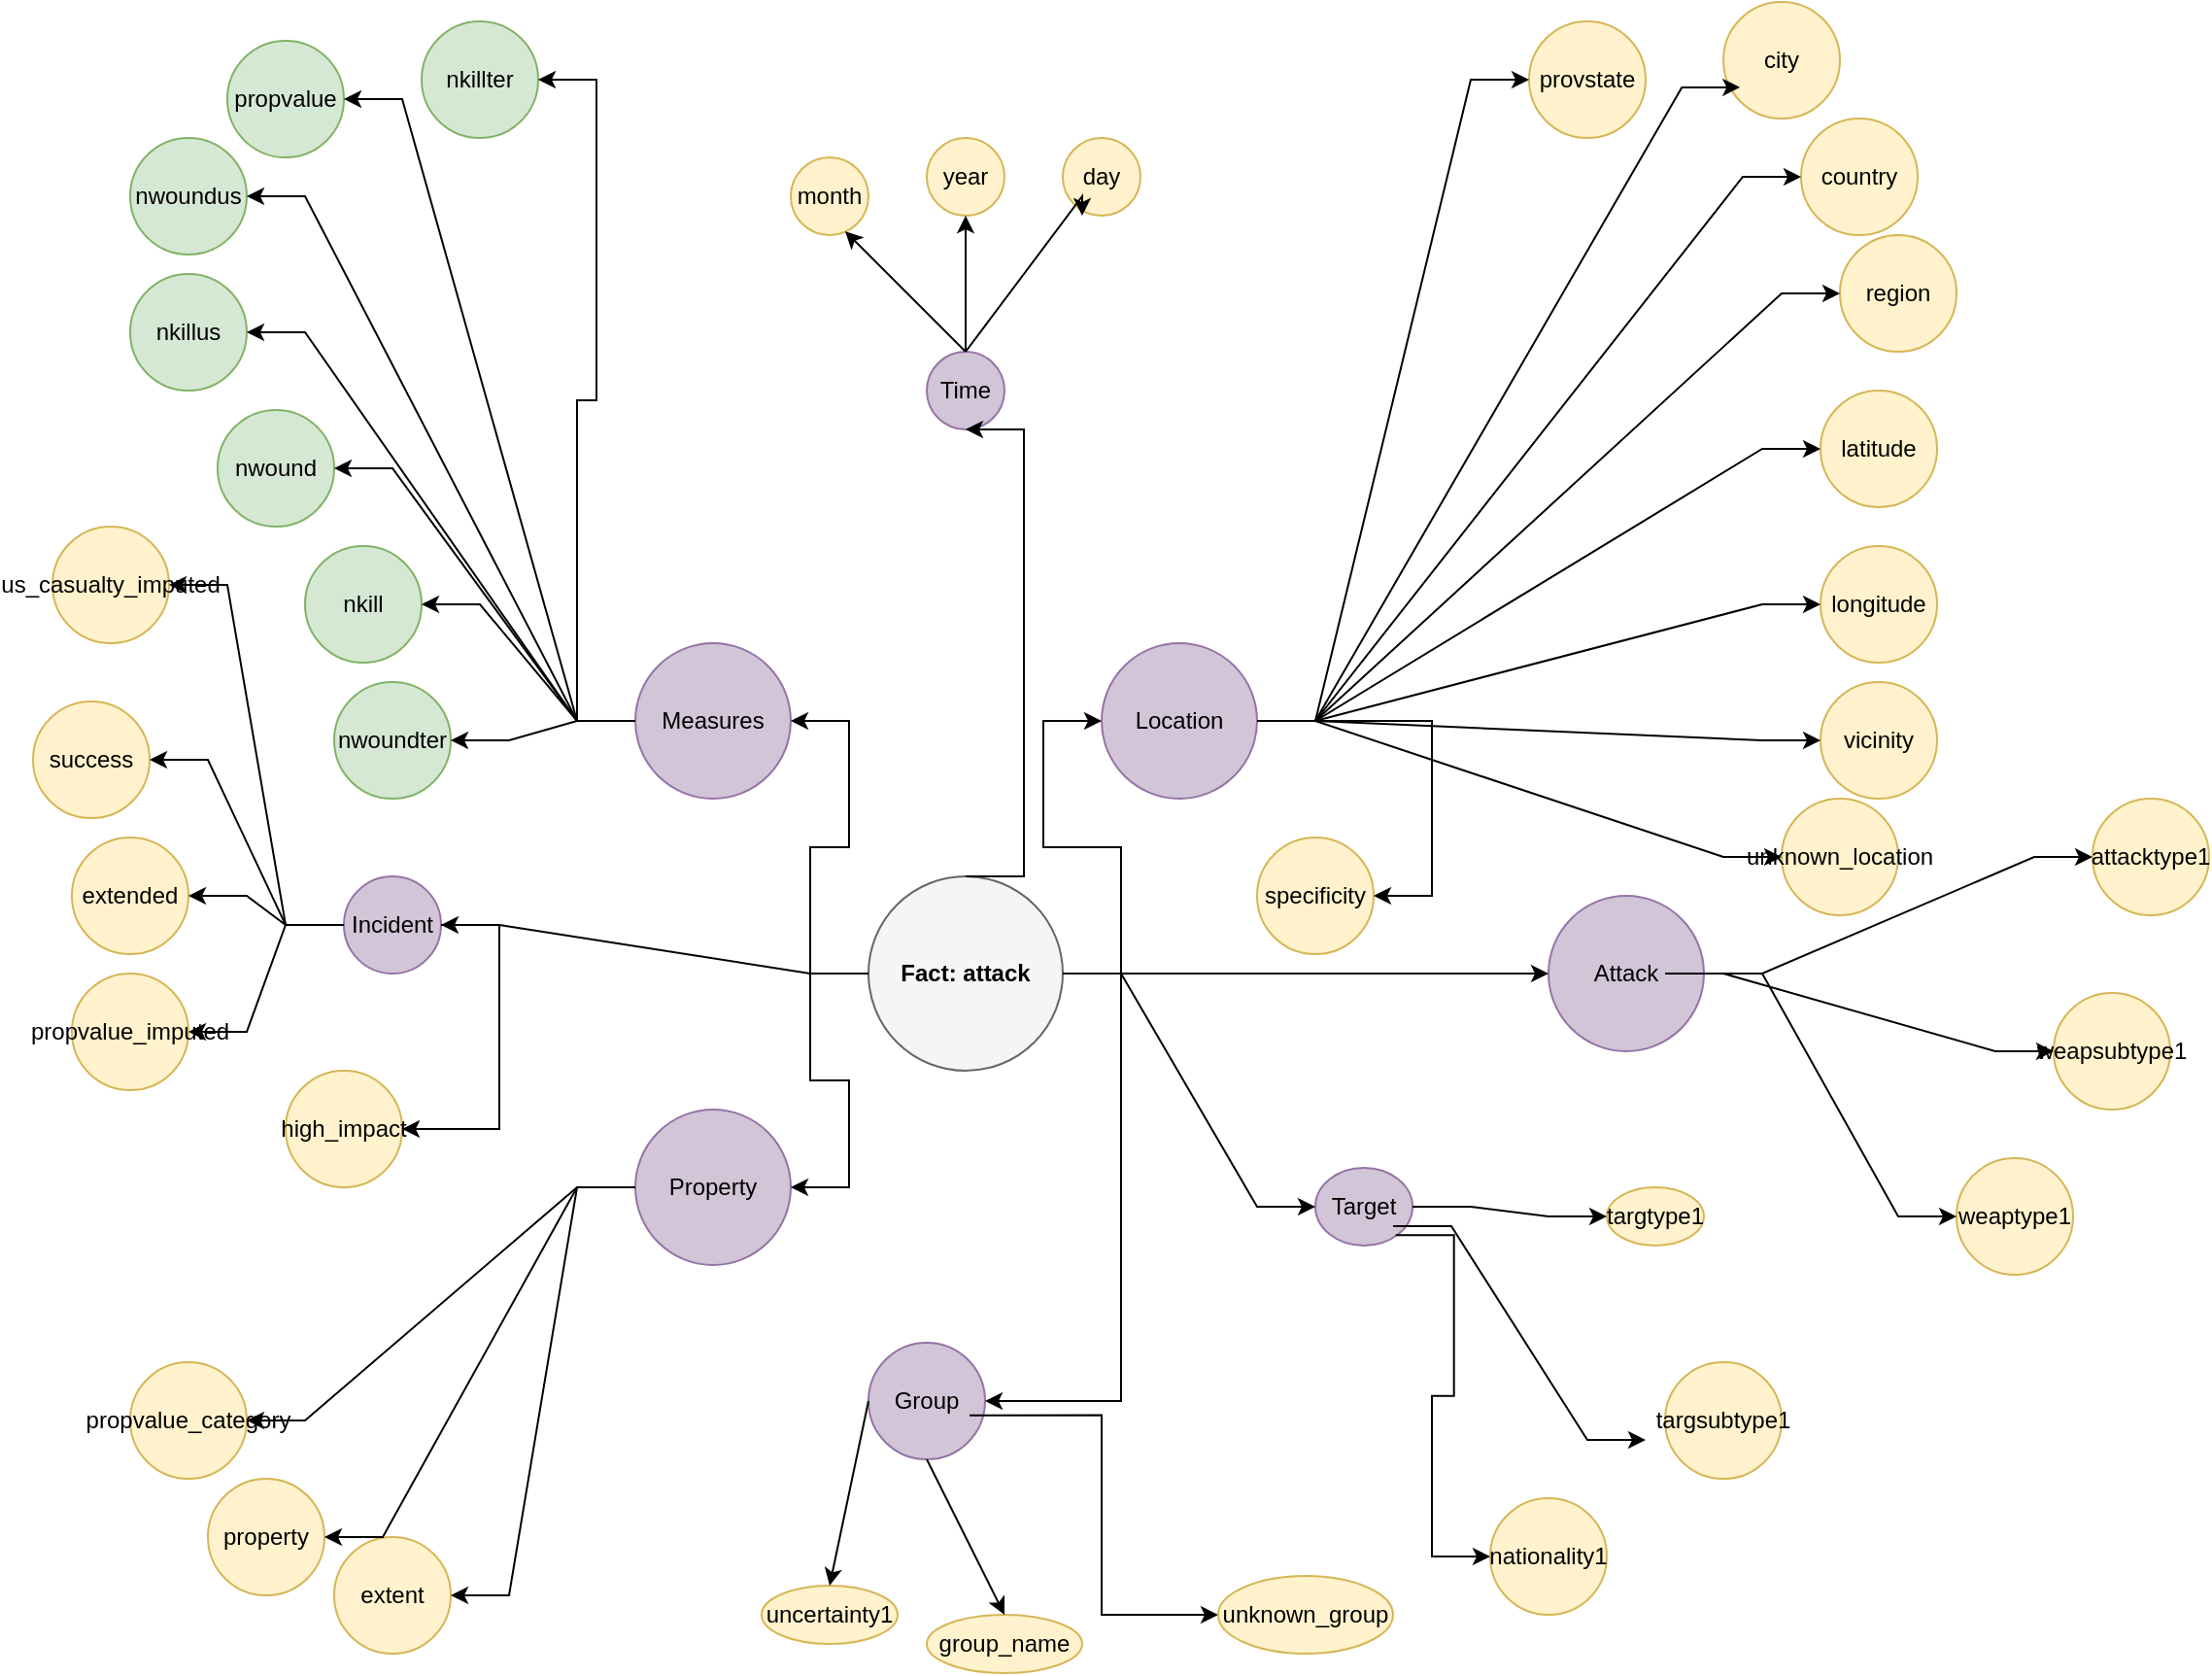 <mxfile version="27.1.1">
  <diagram name="Attack Fact Radial Attribute Tree" id="lgbmLc-FDVAY46Wnlkq8">
    <mxGraphModel dx="1556" dy="920" grid="1" gridSize="10" guides="1" tooltips="1" connect="1" arrows="1" fold="1" page="1" pageScale="1" pageWidth="827" pageHeight="1169" math="0" shadow="0">
      <root>
        <mxCell id="0" />
        <mxCell id="1" parent="0" />
        <mxCell id="WaPn43PhG6GEI0heGWoS-1" value="Fact: attack" style="shape=ellipse;whiteSpace=wrap;html=1;fillColor=#f5f5f5;strokeColor=#666666;fontStyle=1" vertex="1" parent="1">
          <mxGeometry x="450" y="450" width="100" height="100" as="geometry" />
        </mxCell>
        <mxCell id="WaPn43PhG6GEI0heGWoS-2" value="Time" style="shape=ellipse;whiteSpace=wrap;html=1;fillColor=#d1c5d7;strokeColor=#9673a6;" vertex="1" parent="1">
          <mxGeometry x="480" y="180" width="40" height="40" as="geometry" />
        </mxCell>
        <mxCell id="WaPn43PhG6GEI0heGWoS-3" value="" style="edgeStyle=entityRelationEdgeStyle;rounded=0;html=1;entryX=0.5;entryY=1;entryDx=0;entryDy=0;exitX=0.5;exitY=0;exitDx=0;exitDy=0;" edge="1" parent="1" source="WaPn43PhG6GEI0heGWoS-1" target="WaPn43PhG6GEI0heGWoS-2">
          <mxGeometry relative="1" as="geometry">
            <mxPoint x="490" y="510" as="sourcePoint" />
            <mxPoint x="460" y="210" as="targetPoint" />
            <Array as="points">
              <mxPoint x="500" y="450" />
              <mxPoint x="500" y="480" />
            </Array>
          </mxGeometry>
        </mxCell>
        <mxCell id="WaPn43PhG6GEI0heGWoS-4" value="year" style="shape=ellipse;whiteSpace=wrap;html=1;fillColor=#fff2cc;strokeColor=#d6b656;" vertex="1" parent="1">
          <mxGeometry x="480" y="70" width="40" height="40" as="geometry" />
        </mxCell>
        <mxCell id="WaPn43PhG6GEI0heGWoS-6" value="month" style="shape=ellipse;whiteSpace=wrap;html=1;fillColor=#fff2cc;strokeColor=#d6b656;" vertex="1" parent="1">
          <mxGeometry x="410" y="80" width="40" height="40" as="geometry" />
        </mxCell>
        <mxCell id="WaPn43PhG6GEI0heGWoS-8" value="day" style="shape=ellipse;whiteSpace=wrap;html=1;fillColor=#fff2cc;strokeColor=#d6b656;" vertex="1" parent="1">
          <mxGeometry x="550" y="70" width="40" height="40" as="geometry" />
        </mxCell>
        <mxCell id="WaPn43PhG6GEI0heGWoS-10" value="Location" style="shape=ellipse;whiteSpace=wrap;html=1;fillColor=#d1c5d7;strokeColor=#9673a6;" vertex="1" parent="1">
          <mxGeometry x="570" y="330" width="80" height="80" as="geometry" />
        </mxCell>
        <mxCell id="WaPn43PhG6GEI0heGWoS-11" value="" style="edgeStyle=entityRelationEdgeStyle;rounded=0;html=1;" edge="1" parent="1" source="WaPn43PhG6GEI0heGWoS-1" target="WaPn43PhG6GEI0heGWoS-10">
          <mxGeometry relative="1" as="geometry" />
        </mxCell>
        <mxCell id="WaPn43PhG6GEI0heGWoS-12" value="region" style="shape=ellipse;whiteSpace=wrap;html=1;fillColor=#fff2cc;strokeColor=#d6b656;" vertex="1" parent="1">
          <mxGeometry x="950" y="120" width="60" height="60" as="geometry" />
        </mxCell>
        <mxCell id="WaPn43PhG6GEI0heGWoS-13" value="" style="edgeStyle=entityRelationEdgeStyle;rounded=0;html=1;" edge="1" parent="1" source="WaPn43PhG6GEI0heGWoS-10" target="WaPn43PhG6GEI0heGWoS-12">
          <mxGeometry relative="1" as="geometry" />
        </mxCell>
        <mxCell id="WaPn43PhG6GEI0heGWoS-14" value="country" style="shape=ellipse;whiteSpace=wrap;html=1;fillColor=#fff2cc;strokeColor=#d6b656;" vertex="1" parent="1">
          <mxGeometry x="930" y="60" width="60" height="60" as="geometry" />
        </mxCell>
        <mxCell id="WaPn43PhG6GEI0heGWoS-15" value="" style="edgeStyle=entityRelationEdgeStyle;rounded=0;html=1;" edge="1" parent="1" target="WaPn43PhG6GEI0heGWoS-14">
          <mxGeometry relative="1" as="geometry">
            <mxPoint x="650" y="370" as="sourcePoint" />
          </mxGeometry>
        </mxCell>
        <mxCell id="WaPn43PhG6GEI0heGWoS-16" value="provstate" style="shape=ellipse;whiteSpace=wrap;html=1;fillColor=#fff2cc;strokeColor=#d6b656;" vertex="1" parent="1">
          <mxGeometry x="790" y="10" width="60" height="60" as="geometry" />
        </mxCell>
        <mxCell id="WaPn43PhG6GEI0heGWoS-17" value="" style="edgeStyle=entityRelationEdgeStyle;rounded=0;html=1;" edge="1" parent="1" target="WaPn43PhG6GEI0heGWoS-16">
          <mxGeometry relative="1" as="geometry">
            <mxPoint x="650" y="370" as="sourcePoint" />
          </mxGeometry>
        </mxCell>
        <mxCell id="WaPn43PhG6GEI0heGWoS-18" value="city" style="shape=ellipse;whiteSpace=wrap;html=1;fillColor=#fff2cc;strokeColor=#d6b656;" vertex="1" parent="1">
          <mxGeometry x="890" width="60" height="60" as="geometry" />
        </mxCell>
        <mxCell id="WaPn43PhG6GEI0heGWoS-20" value="latitude" style="shape=ellipse;whiteSpace=wrap;html=1;fillColor=#fff2cc;strokeColor=#d6b656;" vertex="1" parent="1">
          <mxGeometry x="940" y="200" width="60" height="60" as="geometry" />
        </mxCell>
        <mxCell id="WaPn43PhG6GEI0heGWoS-21" value="" style="edgeStyle=entityRelationEdgeStyle;rounded=0;html=1;" edge="1" parent="1" source="WaPn43PhG6GEI0heGWoS-10" target="WaPn43PhG6GEI0heGWoS-20">
          <mxGeometry relative="1" as="geometry" />
        </mxCell>
        <mxCell id="WaPn43PhG6GEI0heGWoS-22" value="longitude" style="shape=ellipse;whiteSpace=wrap;html=1;fillColor=#fff2cc;strokeColor=#d6b656;" vertex="1" parent="1">
          <mxGeometry x="940" y="280" width="60" height="60" as="geometry" />
        </mxCell>
        <mxCell id="WaPn43PhG6GEI0heGWoS-23" value="" style="edgeStyle=entityRelationEdgeStyle;rounded=0;html=1;" edge="1" parent="1" source="WaPn43PhG6GEI0heGWoS-10" target="WaPn43PhG6GEI0heGWoS-22">
          <mxGeometry relative="1" as="geometry" />
        </mxCell>
        <mxCell id="WaPn43PhG6GEI0heGWoS-24" value="specificity" style="shape=ellipse;whiteSpace=wrap;html=1;fillColor=#fff2cc;strokeColor=#d6b656;" vertex="1" parent="1">
          <mxGeometry x="650" y="430" width="60" height="60" as="geometry" />
        </mxCell>
        <mxCell id="WaPn43PhG6GEI0heGWoS-25" value="" style="edgeStyle=entityRelationEdgeStyle;rounded=0;html=1;" edge="1" parent="1" source="WaPn43PhG6GEI0heGWoS-10" target="WaPn43PhG6GEI0heGWoS-24">
          <mxGeometry relative="1" as="geometry" />
        </mxCell>
        <mxCell id="WaPn43PhG6GEI0heGWoS-26" value="vicinity" style="shape=ellipse;whiteSpace=wrap;html=1;fillColor=#fff2cc;strokeColor=#d6b656;" vertex="1" parent="1">
          <mxGeometry x="940" y="350" width="60" height="60" as="geometry" />
        </mxCell>
        <mxCell id="WaPn43PhG6GEI0heGWoS-27" value="" style="edgeStyle=entityRelationEdgeStyle;rounded=0;html=1;" edge="1" parent="1" source="WaPn43PhG6GEI0heGWoS-10" target="WaPn43PhG6GEI0heGWoS-26">
          <mxGeometry relative="1" as="geometry" />
        </mxCell>
        <mxCell id="WaPn43PhG6GEI0heGWoS-28" value="unknown_location" style="shape=ellipse;whiteSpace=wrap;html=1;fillColor=#fff2cc;strokeColor=#d6b656;" vertex="1" parent="1">
          <mxGeometry x="920" y="410" width="60" height="60" as="geometry" />
        </mxCell>
        <mxCell id="WaPn43PhG6GEI0heGWoS-29" value="" style="edgeStyle=entityRelationEdgeStyle;rounded=0;html=1;" edge="1" parent="1" source="WaPn43PhG6GEI0heGWoS-10" target="WaPn43PhG6GEI0heGWoS-28">
          <mxGeometry relative="1" as="geometry" />
        </mxCell>
        <mxCell id="WaPn43PhG6GEI0heGWoS-30" value="Attack" style="shape=ellipse;whiteSpace=wrap;html=1;fillColor=#d1c5d7;strokeColor=#9673a6;" vertex="1" parent="1">
          <mxGeometry x="800" y="460" width="80" height="80" as="geometry" />
        </mxCell>
        <mxCell id="WaPn43PhG6GEI0heGWoS-31" value="" style="edgeStyle=entityRelationEdgeStyle;rounded=0;html=1;" edge="1" parent="1" source="WaPn43PhG6GEI0heGWoS-1" target="WaPn43PhG6GEI0heGWoS-30">
          <mxGeometry relative="1" as="geometry" />
        </mxCell>
        <mxCell id="WaPn43PhG6GEI0heGWoS-32" value="attacktype1" style="shape=ellipse;whiteSpace=wrap;html=1;fillColor=#fff2cc;strokeColor=#d6b656;" vertex="1" parent="1">
          <mxGeometry x="1080" y="410" width="60" height="60" as="geometry" />
        </mxCell>
        <mxCell id="WaPn43PhG6GEI0heGWoS-33" value="" style="edgeStyle=entityRelationEdgeStyle;rounded=0;html=1;" edge="1" parent="1" source="WaPn43PhG6GEI0heGWoS-30" target="WaPn43PhG6GEI0heGWoS-32">
          <mxGeometry relative="1" as="geometry" />
        </mxCell>
        <mxCell id="WaPn43PhG6GEI0heGWoS-34" value="weaptype1" style="shape=ellipse;whiteSpace=wrap;html=1;fillColor=#fff2cc;strokeColor=#d6b656;" vertex="1" parent="1">
          <mxGeometry x="1010" y="595" width="60" height="60" as="geometry" />
        </mxCell>
        <mxCell id="WaPn43PhG6GEI0heGWoS-35" value="" style="edgeStyle=entityRelationEdgeStyle;rounded=0;html=1;" edge="1" parent="1" target="WaPn43PhG6GEI0heGWoS-34">
          <mxGeometry relative="1" as="geometry">
            <mxPoint x="880" y="500" as="sourcePoint" />
          </mxGeometry>
        </mxCell>
        <mxCell id="WaPn43PhG6GEI0heGWoS-38" value="Target" style="shape=ellipse;whiteSpace=wrap;html=1;fillColor=#d1c5d7;strokeColor=#9673a6;" vertex="1" parent="1">
          <mxGeometry x="680" y="600" width="50" height="40" as="geometry" />
        </mxCell>
        <mxCell id="WaPn43PhG6GEI0heGWoS-39" value="" style="edgeStyle=entityRelationEdgeStyle;rounded=0;html=1;" edge="1" parent="1" source="WaPn43PhG6GEI0heGWoS-1" target="WaPn43PhG6GEI0heGWoS-38">
          <mxGeometry relative="1" as="geometry" />
        </mxCell>
        <mxCell id="WaPn43PhG6GEI0heGWoS-40" value="targtype1" style="shape=ellipse;whiteSpace=wrap;html=1;fillColor=#fff2cc;strokeColor=#d6b656;" vertex="1" parent="1">
          <mxGeometry x="830" y="610" width="50" height="30" as="geometry" />
        </mxCell>
        <mxCell id="WaPn43PhG6GEI0heGWoS-41" value="" style="edgeStyle=entityRelationEdgeStyle;rounded=0;html=1;" edge="1" parent="1" source="WaPn43PhG6GEI0heGWoS-38" target="WaPn43PhG6GEI0heGWoS-40">
          <mxGeometry relative="1" as="geometry" />
        </mxCell>
        <mxCell id="WaPn43PhG6GEI0heGWoS-42" value="targsubtype1" style="shape=ellipse;whiteSpace=wrap;html=1;fillColor=#fff2cc;strokeColor=#d6b656;" vertex="1" parent="1">
          <mxGeometry x="860" y="700" width="60" height="60" as="geometry" />
        </mxCell>
        <mxCell id="WaPn43PhG6GEI0heGWoS-43" value="" style="edgeStyle=entityRelationEdgeStyle;rounded=0;html=1;" edge="1" parent="1">
          <mxGeometry relative="1" as="geometry">
            <mxPoint x="720" y="630" as="sourcePoint" />
            <mxPoint x="850" y="740" as="targetPoint" />
          </mxGeometry>
        </mxCell>
        <mxCell id="WaPn43PhG6GEI0heGWoS-44" value="nationality1" style="shape=ellipse;whiteSpace=wrap;html=1;fillColor=#fff2cc;strokeColor=#d6b656;" vertex="1" parent="1">
          <mxGeometry x="770" y="770" width="60" height="60" as="geometry" />
        </mxCell>
        <mxCell id="WaPn43PhG6GEI0heGWoS-45" value="" style="edgeStyle=entityRelationEdgeStyle;rounded=0;html=1;exitX=0.827;exitY=0.867;exitDx=0;exitDy=0;exitPerimeter=0;" edge="1" parent="1" source="WaPn43PhG6GEI0heGWoS-38" target="WaPn43PhG6GEI0heGWoS-44">
          <mxGeometry relative="1" as="geometry">
            <Array as="points">
              <mxPoint x="770" y="750" />
            </Array>
          </mxGeometry>
        </mxCell>
        <mxCell id="WaPn43PhG6GEI0heGWoS-46" value="Group" style="shape=ellipse;whiteSpace=wrap;html=1;fillColor=#d1c5d7;strokeColor=#9673a6;" vertex="1" parent="1">
          <mxGeometry x="450" y="690" width="60" height="60" as="geometry" />
        </mxCell>
        <mxCell id="WaPn43PhG6GEI0heGWoS-47" value="" style="edgeStyle=entityRelationEdgeStyle;rounded=0;html=1;" edge="1" parent="1" source="WaPn43PhG6GEI0heGWoS-1" target="WaPn43PhG6GEI0heGWoS-46">
          <mxGeometry relative="1" as="geometry" />
        </mxCell>
        <mxCell id="WaPn43PhG6GEI0heGWoS-94" style="edgeStyle=orthogonalEdgeStyle;rounded=0;orthogonalLoop=1;jettySize=auto;html=1;exitX=0.867;exitY=0.622;exitDx=0;exitDy=0;entryX=0;entryY=0.5;entryDx=0;entryDy=0;exitPerimeter=0;" edge="1" parent="1" source="WaPn43PhG6GEI0heGWoS-46" target="WaPn43PhG6GEI0heGWoS-52">
          <mxGeometry relative="1" as="geometry" />
        </mxCell>
        <mxCell id="WaPn43PhG6GEI0heGWoS-48" value="group_name" style="shape=ellipse;whiteSpace=wrap;html=1;fillColor=#fff2cc;strokeColor=#d6b656;" vertex="1" parent="1">
          <mxGeometry x="480" y="830" width="80" height="30" as="geometry" />
        </mxCell>
        <mxCell id="WaPn43PhG6GEI0heGWoS-50" value="uncertainty1" style="shape=ellipse;whiteSpace=wrap;html=1;fillColor=#fff2cc;strokeColor=#d6b656;" vertex="1" parent="1">
          <mxGeometry x="395" y="815" width="70" height="30" as="geometry" />
        </mxCell>
        <mxCell id="WaPn43PhG6GEI0heGWoS-52" value="unknown_group" style="shape=ellipse;whiteSpace=wrap;html=1;fillColor=#fff2cc;strokeColor=#d6b656;" vertex="1" parent="1">
          <mxGeometry x="630" y="810" width="90" height="40" as="geometry" />
        </mxCell>
        <mxCell id="WaPn43PhG6GEI0heGWoS-54" value="Property" style="shape=ellipse;whiteSpace=wrap;html=1;fillColor=#d1c5d7;strokeColor=#9673a6;" vertex="1" parent="1">
          <mxGeometry x="330" y="570" width="80" height="80" as="geometry" />
        </mxCell>
        <mxCell id="WaPn43PhG6GEI0heGWoS-55" value="" style="edgeStyle=entityRelationEdgeStyle;rounded=0;html=1;" edge="1" parent="1" source="WaPn43PhG6GEI0heGWoS-1" target="WaPn43PhG6GEI0heGWoS-54">
          <mxGeometry relative="1" as="geometry" />
        </mxCell>
        <mxCell id="WaPn43PhG6GEI0heGWoS-56" value="extent" style="shape=ellipse;whiteSpace=wrap;html=1;fillColor=#fff2cc;strokeColor=#d6b656;" vertex="1" parent="1">
          <mxGeometry x="175" y="790" width="60" height="60" as="geometry" />
        </mxCell>
        <mxCell id="WaPn43PhG6GEI0heGWoS-57" value="" style="edgeStyle=entityRelationEdgeStyle;rounded=0;html=1;" edge="1" parent="1" source="WaPn43PhG6GEI0heGWoS-54" target="WaPn43PhG6GEI0heGWoS-56">
          <mxGeometry relative="1" as="geometry" />
        </mxCell>
        <mxCell id="WaPn43PhG6GEI0heGWoS-58" value="property" style="shape=ellipse;whiteSpace=wrap;html=1;fillColor=#fff2cc;strokeColor=#d6b656;" vertex="1" parent="1">
          <mxGeometry x="110" y="760" width="60" height="60" as="geometry" />
        </mxCell>
        <mxCell id="WaPn43PhG6GEI0heGWoS-59" value="" style="edgeStyle=entityRelationEdgeStyle;rounded=0;html=1;" edge="1" parent="1" source="WaPn43PhG6GEI0heGWoS-54" target="WaPn43PhG6GEI0heGWoS-58">
          <mxGeometry relative="1" as="geometry" />
        </mxCell>
        <mxCell id="WaPn43PhG6GEI0heGWoS-60" value="propvalue_category" style="shape=ellipse;whiteSpace=wrap;html=1;fillColor=#fff2cc;strokeColor=#d6b656;" vertex="1" parent="1">
          <mxGeometry x="70" y="700" width="60" height="60" as="geometry" />
        </mxCell>
        <mxCell id="WaPn43PhG6GEI0heGWoS-61" value="" style="edgeStyle=entityRelationEdgeStyle;rounded=0;html=1;" edge="1" parent="1" source="WaPn43PhG6GEI0heGWoS-54" target="WaPn43PhG6GEI0heGWoS-60">
          <mxGeometry relative="1" as="geometry" />
        </mxCell>
        <mxCell id="WaPn43PhG6GEI0heGWoS-62" value="Incident" style="shape=ellipse;whiteSpace=wrap;html=1;fillColor=#d1c5d7;strokeColor=#9673a6;" vertex="1" parent="1">
          <mxGeometry x="180" y="450" width="50" height="50" as="geometry" />
        </mxCell>
        <mxCell id="WaPn43PhG6GEI0heGWoS-63" value="" style="edgeStyle=entityRelationEdgeStyle;rounded=0;html=1;" edge="1" parent="1" source="WaPn43PhG6GEI0heGWoS-1" target="WaPn43PhG6GEI0heGWoS-62">
          <mxGeometry relative="1" as="geometry" />
        </mxCell>
        <mxCell id="WaPn43PhG6GEI0heGWoS-64" value="extended" style="shape=ellipse;whiteSpace=wrap;html=1;fillColor=#fff2cc;strokeColor=#d6b656;" vertex="1" parent="1">
          <mxGeometry x="40" y="430" width="60" height="60" as="geometry" />
        </mxCell>
        <mxCell id="WaPn43PhG6GEI0heGWoS-65" value="" style="edgeStyle=entityRelationEdgeStyle;rounded=0;html=1;" edge="1" parent="1" source="WaPn43PhG6GEI0heGWoS-62" target="WaPn43PhG6GEI0heGWoS-64">
          <mxGeometry relative="1" as="geometry" />
        </mxCell>
        <mxCell id="WaPn43PhG6GEI0heGWoS-66" value="success" style="shape=ellipse;whiteSpace=wrap;html=1;fillColor=#fff2cc;strokeColor=#d6b656;" vertex="1" parent="1">
          <mxGeometry x="20" y="360" width="60" height="60" as="geometry" />
        </mxCell>
        <mxCell id="WaPn43PhG6GEI0heGWoS-67" value="" style="edgeStyle=entityRelationEdgeStyle;rounded=0;html=1;" edge="1" parent="1" source="WaPn43PhG6GEI0heGWoS-62" target="WaPn43PhG6GEI0heGWoS-66">
          <mxGeometry relative="1" as="geometry" />
        </mxCell>
        <mxCell id="WaPn43PhG6GEI0heGWoS-68" value="propvalue_imputed" style="shape=ellipse;whiteSpace=wrap;html=1;fillColor=#fff2cc;strokeColor=#d6b656;" vertex="1" parent="1">
          <mxGeometry x="40" y="500" width="60" height="60" as="geometry" />
        </mxCell>
        <mxCell id="WaPn43PhG6GEI0heGWoS-69" value="" style="edgeStyle=entityRelationEdgeStyle;rounded=0;html=1;" edge="1" parent="1" source="WaPn43PhG6GEI0heGWoS-62" target="WaPn43PhG6GEI0heGWoS-68">
          <mxGeometry relative="1" as="geometry" />
        </mxCell>
        <mxCell id="WaPn43PhG6GEI0heGWoS-70" value="us_casualty_imputed" style="shape=ellipse;whiteSpace=wrap;html=1;fillColor=#fff2cc;strokeColor=#d6b656;" vertex="1" parent="1">
          <mxGeometry x="30" y="270" width="60" height="60" as="geometry" />
        </mxCell>
        <mxCell id="WaPn43PhG6GEI0heGWoS-71" value="" style="edgeStyle=entityRelationEdgeStyle;rounded=0;html=1;" edge="1" parent="1" source="WaPn43PhG6GEI0heGWoS-62" target="WaPn43PhG6GEI0heGWoS-70">
          <mxGeometry relative="1" as="geometry" />
        </mxCell>
        <mxCell id="WaPn43PhG6GEI0heGWoS-72" value="high_impact" style="shape=ellipse;whiteSpace=wrap;html=1;fillColor=#fff2cc;strokeColor=#d6b656;" vertex="1" parent="1">
          <mxGeometry x="150" y="550" width="60" height="60" as="geometry" />
        </mxCell>
        <mxCell id="WaPn43PhG6GEI0heGWoS-73" value="" style="edgeStyle=entityRelationEdgeStyle;rounded=0;html=1;" edge="1" parent="1" source="WaPn43PhG6GEI0heGWoS-62" target="WaPn43PhG6GEI0heGWoS-72">
          <mxGeometry relative="1" as="geometry" />
        </mxCell>
        <mxCell id="WaPn43PhG6GEI0heGWoS-74" value="Measures" style="shape=ellipse;whiteSpace=wrap;html=1;fillColor=#d1c5d7;strokeColor=#9673a6;" vertex="1" parent="1">
          <mxGeometry x="330" y="330" width="80" height="80" as="geometry" />
        </mxCell>
        <mxCell id="WaPn43PhG6GEI0heGWoS-75" value="" style="edgeStyle=entityRelationEdgeStyle;rounded=0;html=1;" edge="1" parent="1" source="WaPn43PhG6GEI0heGWoS-1" target="WaPn43PhG6GEI0heGWoS-74">
          <mxGeometry relative="1" as="geometry" />
        </mxCell>
        <mxCell id="WaPn43PhG6GEI0heGWoS-76" value="nkill" style="shape=ellipse;whiteSpace=wrap;html=1;fillColor=#d5e8d4;strokeColor=#82b366;" vertex="1" parent="1">
          <mxGeometry x="160" y="280" width="60" height="60" as="geometry" />
        </mxCell>
        <mxCell id="WaPn43PhG6GEI0heGWoS-77" value="" style="edgeStyle=entityRelationEdgeStyle;rounded=0;html=1;" edge="1" parent="1" source="WaPn43PhG6GEI0heGWoS-74" target="WaPn43PhG6GEI0heGWoS-76">
          <mxGeometry relative="1" as="geometry" />
        </mxCell>
        <mxCell id="WaPn43PhG6GEI0heGWoS-78" value="nwound" style="shape=ellipse;whiteSpace=wrap;html=1;fillColor=#d5e8d4;strokeColor=#82b366;" vertex="1" parent="1">
          <mxGeometry x="115" y="210" width="60" height="60" as="geometry" />
        </mxCell>
        <mxCell id="WaPn43PhG6GEI0heGWoS-79" value="" style="edgeStyle=entityRelationEdgeStyle;rounded=0;html=1;" edge="1" parent="1" source="WaPn43PhG6GEI0heGWoS-74" target="WaPn43PhG6GEI0heGWoS-78">
          <mxGeometry relative="1" as="geometry" />
        </mxCell>
        <mxCell id="WaPn43PhG6GEI0heGWoS-80" value="nkillus" style="shape=ellipse;whiteSpace=wrap;html=1;fillColor=#d5e8d4;strokeColor=#82b366;" vertex="1" parent="1">
          <mxGeometry x="70" y="140" width="60" height="60" as="geometry" />
        </mxCell>
        <mxCell id="WaPn43PhG6GEI0heGWoS-81" value="" style="edgeStyle=entityRelationEdgeStyle;rounded=0;html=1;" edge="1" parent="1" source="WaPn43PhG6GEI0heGWoS-74" target="WaPn43PhG6GEI0heGWoS-80">
          <mxGeometry relative="1" as="geometry" />
        </mxCell>
        <mxCell id="WaPn43PhG6GEI0heGWoS-82" value="nwoundus" style="shape=ellipse;whiteSpace=wrap;html=1;fillColor=#d5e8d4;strokeColor=#82b366;" vertex="1" parent="1">
          <mxGeometry x="70" y="70" width="60" height="60" as="geometry" />
        </mxCell>
        <mxCell id="WaPn43PhG6GEI0heGWoS-83" value="" style="edgeStyle=entityRelationEdgeStyle;rounded=0;html=1;" edge="1" parent="1" source="WaPn43PhG6GEI0heGWoS-74" target="WaPn43PhG6GEI0heGWoS-82">
          <mxGeometry relative="1" as="geometry" />
        </mxCell>
        <mxCell id="WaPn43PhG6GEI0heGWoS-84" value="nkillter" style="shape=ellipse;whiteSpace=wrap;html=1;fillColor=#d5e8d4;strokeColor=#82b366;" vertex="1" parent="1">
          <mxGeometry x="220" y="10" width="60" height="60" as="geometry" />
        </mxCell>
        <mxCell id="WaPn43PhG6GEI0heGWoS-85" value="" style="edgeStyle=entityRelationEdgeStyle;rounded=0;html=1;" edge="1" parent="1" source="WaPn43PhG6GEI0heGWoS-74" target="WaPn43PhG6GEI0heGWoS-84">
          <mxGeometry relative="1" as="geometry" />
        </mxCell>
        <mxCell id="WaPn43PhG6GEI0heGWoS-86" value="nwoundter" style="shape=ellipse;whiteSpace=wrap;html=1;fillColor=#d5e8d4;strokeColor=#82b366;" vertex="1" parent="1">
          <mxGeometry x="175" y="350" width="60" height="60" as="geometry" />
        </mxCell>
        <mxCell id="WaPn43PhG6GEI0heGWoS-87" value="" style="edgeStyle=entityRelationEdgeStyle;rounded=0;html=1;" edge="1" parent="1" source="WaPn43PhG6GEI0heGWoS-74" target="WaPn43PhG6GEI0heGWoS-86">
          <mxGeometry relative="1" as="geometry" />
        </mxCell>
        <mxCell id="WaPn43PhG6GEI0heGWoS-88" value="propvalue" style="shape=ellipse;whiteSpace=wrap;html=1;fillColor=#d5e8d4;strokeColor=#82b366;" vertex="1" parent="1">
          <mxGeometry x="120" y="20" width="60" height="60" as="geometry" />
        </mxCell>
        <mxCell id="WaPn43PhG6GEI0heGWoS-89" value="" style="edgeStyle=entityRelationEdgeStyle;rounded=0;html=1;" edge="1" parent="1" source="WaPn43PhG6GEI0heGWoS-74" target="WaPn43PhG6GEI0heGWoS-88">
          <mxGeometry relative="1" as="geometry" />
        </mxCell>
        <mxCell id="WaPn43PhG6GEI0heGWoS-90" value="" style="endArrow=classic;html=1;rounded=0;exitX=0.5;exitY=0;exitDx=0;exitDy=0;entryX=0.7;entryY=0.95;entryDx=0;entryDy=0;entryPerimeter=0;" edge="1" parent="1" source="WaPn43PhG6GEI0heGWoS-2" target="WaPn43PhG6GEI0heGWoS-6">
          <mxGeometry width="50" height="50" relative="1" as="geometry">
            <mxPoint x="540" y="300" as="sourcePoint" />
            <mxPoint x="590" y="250" as="targetPoint" />
          </mxGeometry>
        </mxCell>
        <mxCell id="WaPn43PhG6GEI0heGWoS-91" value="" style="endArrow=classic;html=1;rounded=0;entryX=0.5;entryY=1;entryDx=0;entryDy=0;" edge="1" parent="1" target="WaPn43PhG6GEI0heGWoS-4">
          <mxGeometry width="50" height="50" relative="1" as="geometry">
            <mxPoint x="500" y="180" as="sourcePoint" />
            <mxPoint x="590" y="220" as="targetPoint" />
          </mxGeometry>
        </mxCell>
        <mxCell id="WaPn43PhG6GEI0heGWoS-92" value="" style="endArrow=classic;html=1;rounded=0;exitX=0.5;exitY=0;exitDx=0;exitDy=0;" edge="1" parent="1" source="WaPn43PhG6GEI0heGWoS-2">
          <mxGeometry width="50" height="50" relative="1" as="geometry">
            <mxPoint x="540" y="270" as="sourcePoint" />
            <mxPoint x="560" y="110" as="targetPoint" />
            <Array as="points">
              <mxPoint x="560" y="100" />
            </Array>
          </mxGeometry>
        </mxCell>
        <mxCell id="WaPn43PhG6GEI0heGWoS-97" value="" style="endArrow=classic;html=1;rounded=0;exitX=0;exitY=0.5;exitDx=0;exitDy=0;entryX=0.5;entryY=0;entryDx=0;entryDy=0;" edge="1" parent="1" source="WaPn43PhG6GEI0heGWoS-46" target="WaPn43PhG6GEI0heGWoS-50">
          <mxGeometry width="50" height="50" relative="1" as="geometry">
            <mxPoint x="530" y="570" as="sourcePoint" />
            <mxPoint x="580" y="520" as="targetPoint" />
          </mxGeometry>
        </mxCell>
        <mxCell id="WaPn43PhG6GEI0heGWoS-98" value="" style="endArrow=classic;html=1;rounded=0;exitX=0.5;exitY=1;exitDx=0;exitDy=0;entryX=0.5;entryY=0;entryDx=0;entryDy=0;" edge="1" parent="1" source="WaPn43PhG6GEI0heGWoS-46" target="WaPn43PhG6GEI0heGWoS-48">
          <mxGeometry width="50" height="50" relative="1" as="geometry">
            <mxPoint x="530" y="570" as="sourcePoint" />
            <mxPoint x="580" y="520" as="targetPoint" />
          </mxGeometry>
        </mxCell>
        <mxCell id="WaPn43PhG6GEI0heGWoS-99" value="" style="edgeStyle=entityRelationEdgeStyle;rounded=0;html=1;exitX=0.75;exitY=0.5;exitDx=0;exitDy=0;exitPerimeter=0;" edge="1" parent="1" source="WaPn43PhG6GEI0heGWoS-30" target="WaPn43PhG6GEI0heGWoS-36">
          <mxGeometry relative="1" as="geometry">
            <mxPoint x="890" y="520" as="sourcePoint" />
            <mxPoint x="1070" y="625" as="targetPoint" />
            <Array as="points">
              <mxPoint x="890" y="530" />
            </Array>
          </mxGeometry>
        </mxCell>
        <mxCell id="WaPn43PhG6GEI0heGWoS-36" value="weapsubtype1" style="shape=ellipse;whiteSpace=wrap;html=1;fillColor=#fff2cc;strokeColor=#d6b656;" vertex="1" parent="1">
          <mxGeometry x="1060" y="510" width="60" height="60" as="geometry" />
        </mxCell>
        <mxCell id="WaPn43PhG6GEI0heGWoS-108" value="" style="edgeStyle=entityRelationEdgeStyle;rounded=0;html=1;entryX=0.144;entryY=0.733;entryDx=0;entryDy=0;entryPerimeter=0;exitX=1;exitY=0.5;exitDx=0;exitDy=0;" edge="1" parent="1" source="WaPn43PhG6GEI0heGWoS-10" target="WaPn43PhG6GEI0heGWoS-18">
          <mxGeometry relative="1" as="geometry">
            <mxPoint x="890" y="380" as="sourcePoint" />
            <mxPoint x="1170" y="100" as="targetPoint" />
            <Array as="points">
              <mxPoint x="750" y="350" />
            </Array>
          </mxGeometry>
        </mxCell>
      </root>
    </mxGraphModel>
  </diagram>
</mxfile>
